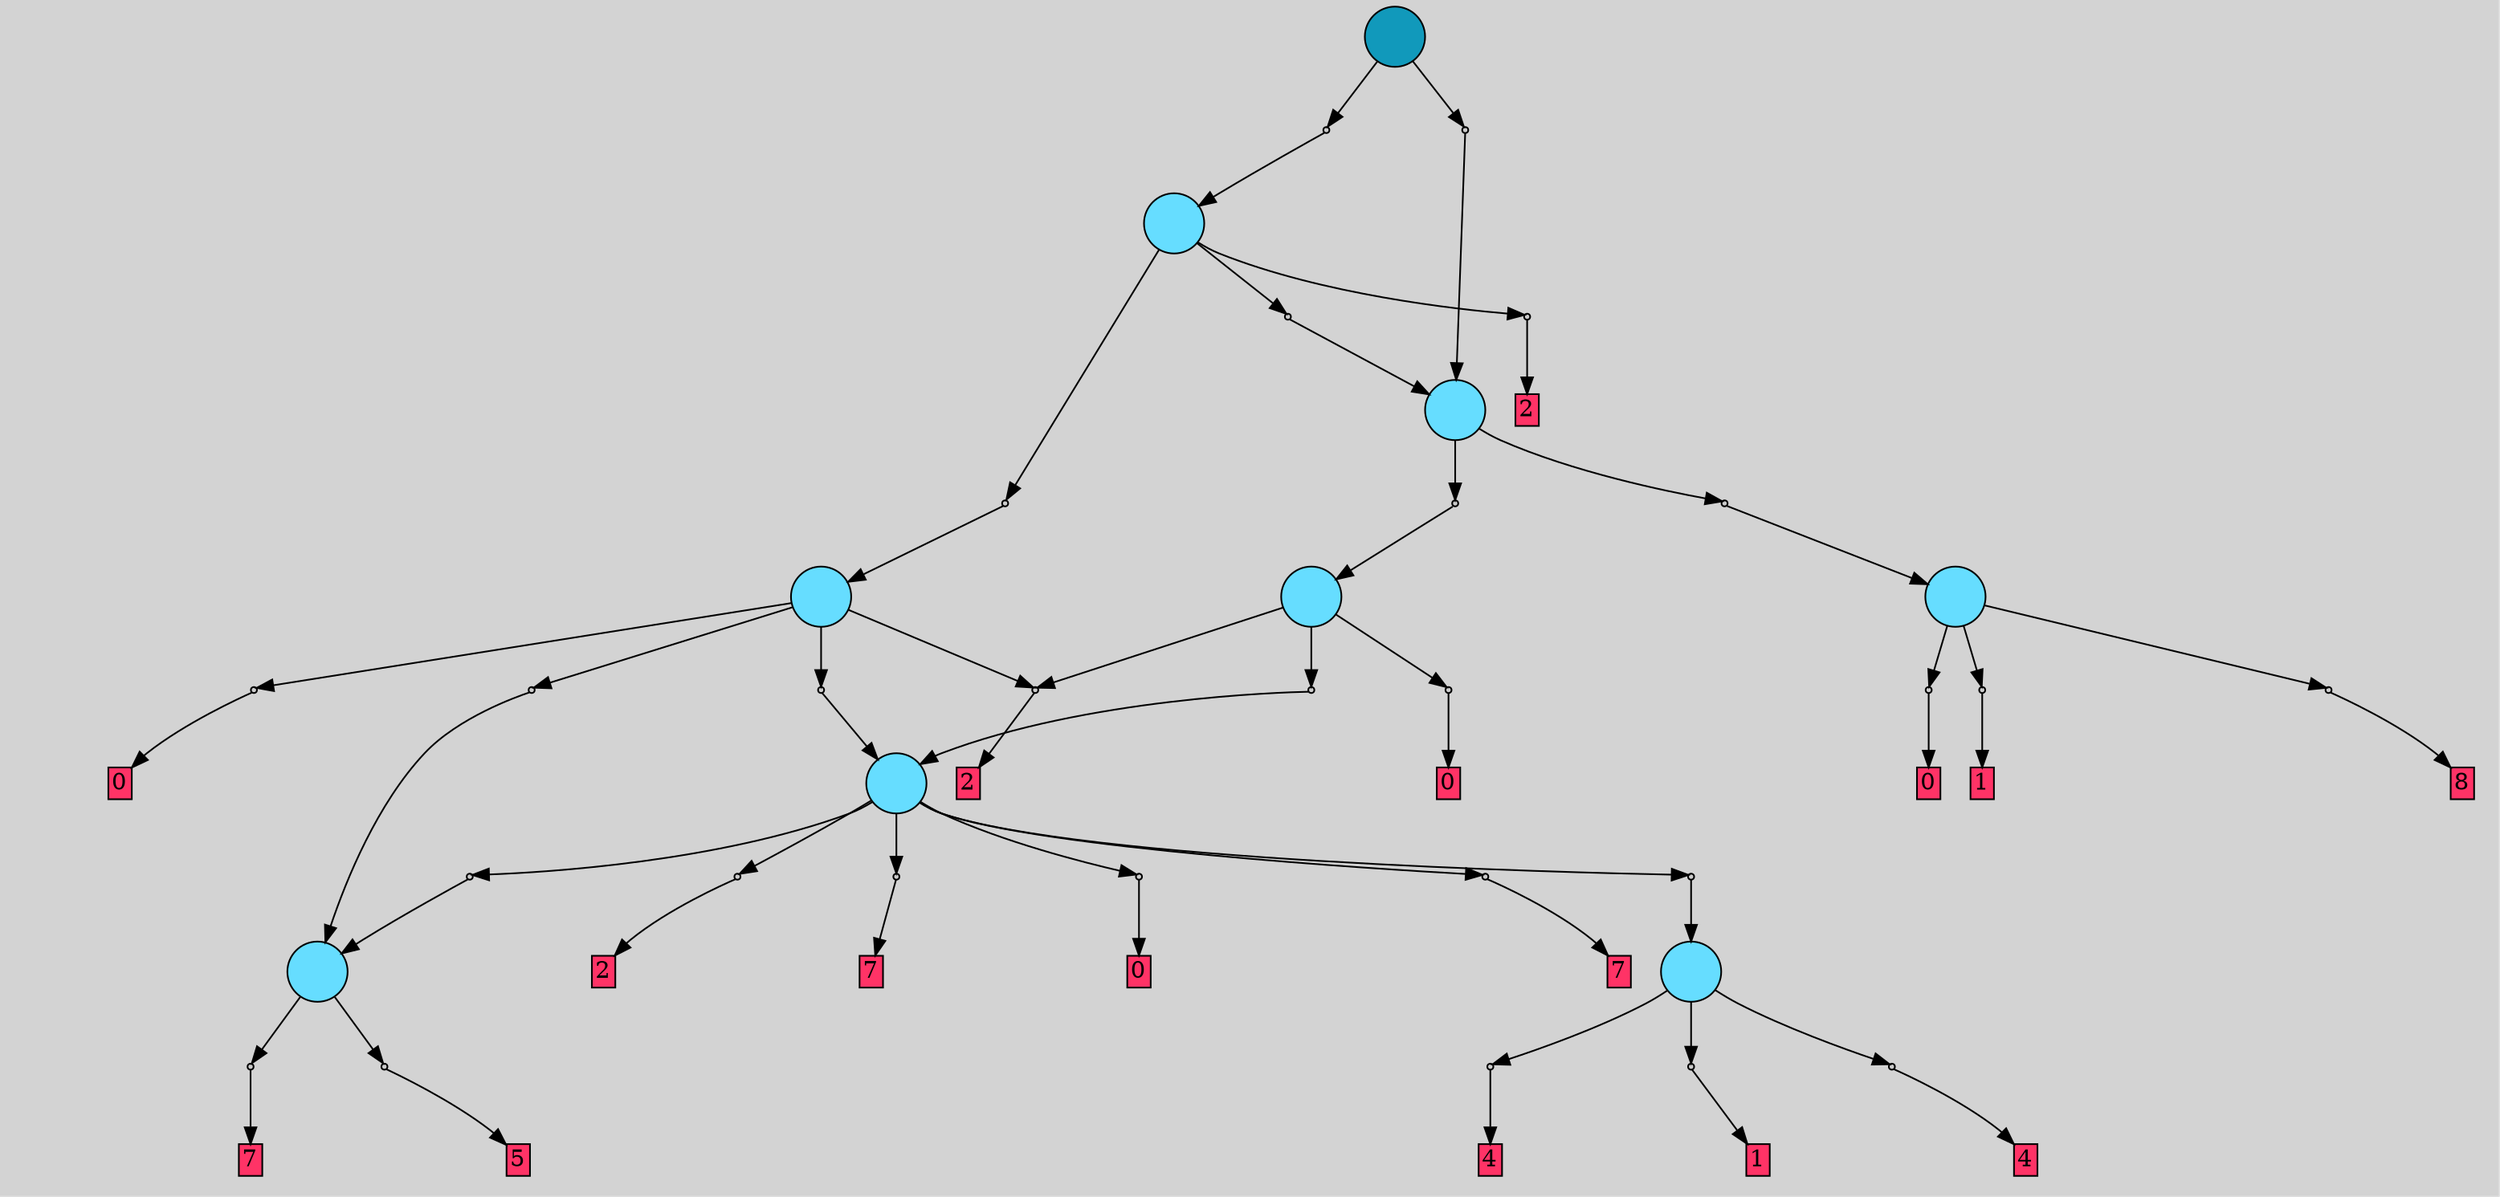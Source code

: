 // File exported with GEGELATI v1.3.1
// On the 2024-04-12 15:59:39
// With the File::TPGGraphDotExporter
digraph{
	graph[pad = "0.212, 0.055" bgcolor = lightgray]
	node[shape=circle style = filled label = ""]
		T0 [fillcolor="#66ddff"]
		T1 [fillcolor="#66ddff"]
		T2 [fillcolor="#66ddff"]
		T3 [fillcolor="#66ddff"]
		T4 [fillcolor="#66ddff"]
		T5 [fillcolor="#66ddff"]
		T6 [fillcolor="#66ddff"]
		T7 [fillcolor="#66ddff"]
		T8 [fillcolor="#1199bb"]
		P0 [fillcolor="#cccccc" shape=point] //
		I0 [shape=box style=invis label="0|0&1|2#3|2&#92;n"]
		P0 -> I0[style=invis]
		A0 [fillcolor="#ff3366" shape=box margin=0.03 width=0 height=0 label="7"]
		T0 -> P0 -> A0
		P1 [fillcolor="#cccccc" shape=point] //
		I1 [shape=box style=invis label="1|0&1|5#0|5&#92;n"]
		P1 -> I1[style=invis]
		A1 [fillcolor="#ff3366" shape=box margin=0.03 width=0 height=0 label="5"]
		T0 -> P1 -> A1
		P2 [fillcolor="#cccccc" shape=point] //
		I2 [shape=box style=invis label="5|0&2|2#1|1&#92;n"]
		P2 -> I2[style=invis]
		A2 [fillcolor="#ff3366" shape=box margin=0.03 width=0 height=0 label="0"]
		T1 -> P2 -> A2
		P3 [fillcolor="#cccccc" shape=point] //
		I3 [shape=box style=invis label="5|0&4|1#3|0&#92;n"]
		P3 -> I3[style=invis]
		A3 [fillcolor="#ff3366" shape=box margin=0.03 width=0 height=0 label="1"]
		T1 -> P3 -> A3
		P4 [fillcolor="#cccccc" shape=point] //
		I4 [shape=box style=invis label="7|0&3|1#1|1&#92;n"]
		P4 -> I4[style=invis]
		A4 [fillcolor="#ff3366" shape=box margin=0.03 width=0 height=0 label="8"]
		T1 -> P4 -> A4
		P5 [fillcolor="#cccccc" shape=point] //
		I5 [shape=box style=invis label="0|0&4|6#0|1&#92;n"]
		P5 -> I5[style=invis]
		A5 [fillcolor="#ff3366" shape=box margin=0.03 width=0 height=0 label="4"]
		T2 -> P5 -> A5
		P6 [fillcolor="#cccccc" shape=point] //
		I6 [shape=box style=invis label="1|0&4|4#3|5&#92;n"]
		P6 -> I6[style=invis]
		A6 [fillcolor="#ff3366" shape=box margin=0.03 width=0 height=0 label="4"]
		T2 -> P6 -> A6
		P7 [fillcolor="#cccccc" shape=point] //
		I7 [shape=box style=invis label="3|0&2|7#3|1&#92;n"]
		P7 -> I7[style=invis]
		A7 [fillcolor="#ff3366" shape=box margin=0.03 width=0 height=0 label="1"]
		T2 -> P7 -> A7
		P8 [fillcolor="#cccccc" shape=point] //
		I8 [shape=box style=invis label="5|7&3|4#2|2&#92;n2|0&3|1#0|7&#92;n"]
		P8 -> I8[style=invis]
		A8 [fillcolor="#ff3366" shape=box margin=0.03 width=0 height=0 label="7"]
		T3 -> P8 -> A8
		P9 [fillcolor="#cccccc" shape=point] //
		I9 [shape=box style=invis label="1|0&4|4#3|5&#92;n"]
		P9 -> I9[style=invis]
		T3 -> P9 -> T2
		P10 [fillcolor="#cccccc" shape=point] //
		I10 [shape=box style=invis label="2|0&1|2#3|2&#92;n"]
		P10 -> I10[style=invis]
		A9 [fillcolor="#ff3366" shape=box margin=0.03 width=0 height=0 label="2"]
		T3 -> P10 -> A9
		P11 [fillcolor="#cccccc" shape=point] //
		I11 [shape=box style=invis label="8|0&3|4#2|4&#92;n"]
		P11 -> I11[style=invis]
		A10 [fillcolor="#ff3366" shape=box margin=0.03 width=0 height=0 label="7"]
		T3 -> P11 -> A10
		P12 [fillcolor="#cccccc" shape=point] //
		I12 [shape=box style=invis label="2|0&2|0#3|1&#92;n"]
		P12 -> I12[style=invis]
		T3 -> P12 -> T0
		P13 [fillcolor="#cccccc" shape=point] //
		I13 [shape=box style=invis label="2|0&1|6#3|4&#92;n"]
		P13 -> I13[style=invis]
		A11 [fillcolor="#ff3366" shape=box margin=0.03 width=0 height=0 label="0"]
		T3 -> P13 -> A11
		P14 [fillcolor="#cccccc" shape=point] //
		I14 [shape=box style=invis label="2|0&2|6#3|4&#92;n"]
		P14 -> I14[style=invis]
		A12 [fillcolor="#ff3366" shape=box margin=0.03 width=0 height=0 label="0"]
		T4 -> P14 -> A12
		P15 [fillcolor="#cccccc" shape=point] //
		I15 [shape=box style=invis label="2|0&1|2#3|2&#92;n"]
		P15 -> I15[style=invis]
		A13 [fillcolor="#ff3366" shape=box margin=0.03 width=0 height=0 label="2"]
		T4 -> P15 -> A13
		P16 [fillcolor="#cccccc" shape=point] //
		I16 [shape=box style=invis label="1|0&4|7#2|5&#92;n"]
		P16 -> I16[style=invis]
		T4 -> P16 -> T3
		P17 [fillcolor="#cccccc" shape=point] //
		I17 [shape=box style=invis label="1|0&2|1#4|3&#92;n"]
		P17 -> I17[style=invis]
		T5 -> P17 -> T0
		P18 [fillcolor="#cccccc" shape=point] //
		I18 [shape=box style=invis label="2|0&2|6#3|4&#92;n"]
		P18 -> I18[style=invis]
		A14 [fillcolor="#ff3366" shape=box margin=0.03 width=0 height=0 label="0"]
		T5 -> P18 -> A14
		T5 -> P15
		P19 [fillcolor="#cccccc" shape=point] //
		I19 [shape=box style=invis label="1|0&4|7#2|5&#92;n"]
		P19 -> I19[style=invis]
		T5 -> P19 -> T3
		P20 [fillcolor="#cccccc" shape=point] //
		I20 [shape=box style=invis label="1|0&4|6#4|3&#92;n"]
		P20 -> I20[style=invis]
		T6 -> P20 -> T4
		P21 [fillcolor="#cccccc" shape=point] //
		I21 [shape=box style=invis label="2|0&1|6#3|4&#92;n"]
		P21 -> I21[style=invis]
		T6 -> P21 -> T1
		P22 [fillcolor="#cccccc" shape=point] //
		I22 [shape=box style=invis label="8|0&3|3#4|3&#92;n"]
		P22 -> I22[style=invis]
		T7 -> P22 -> T6
		P23 [fillcolor="#cccccc" shape=point] //
		I23 [shape=box style=invis label="1|0&4|2#2|7&#92;n"]
		P23 -> I23[style=invis]
		T7 -> P23 -> T5
		P24 [fillcolor="#cccccc" shape=point] //
		I24 [shape=box style=invis label="3|0&1|5#3|4&#92;n"]
		P24 -> I24[style=invis]
		A15 [fillcolor="#ff3366" shape=box margin=0.03 width=0 height=0 label="2"]
		T7 -> P24 -> A15
		P25 [fillcolor="#cccccc" shape=point] //
		I25 [shape=box style=invis label="8|0&4|3#3|4&#92;n"]
		P25 -> I25[style=invis]
		T8 -> P25 -> T6
		P26 [fillcolor="#cccccc" shape=point] //
		I26 [shape=box style=invis label="8|0&4|0#3|7&#92;n"]
		P26 -> I26[style=invis]
		T8 -> P26 -> T7
		{ rank= same T8 }
}
